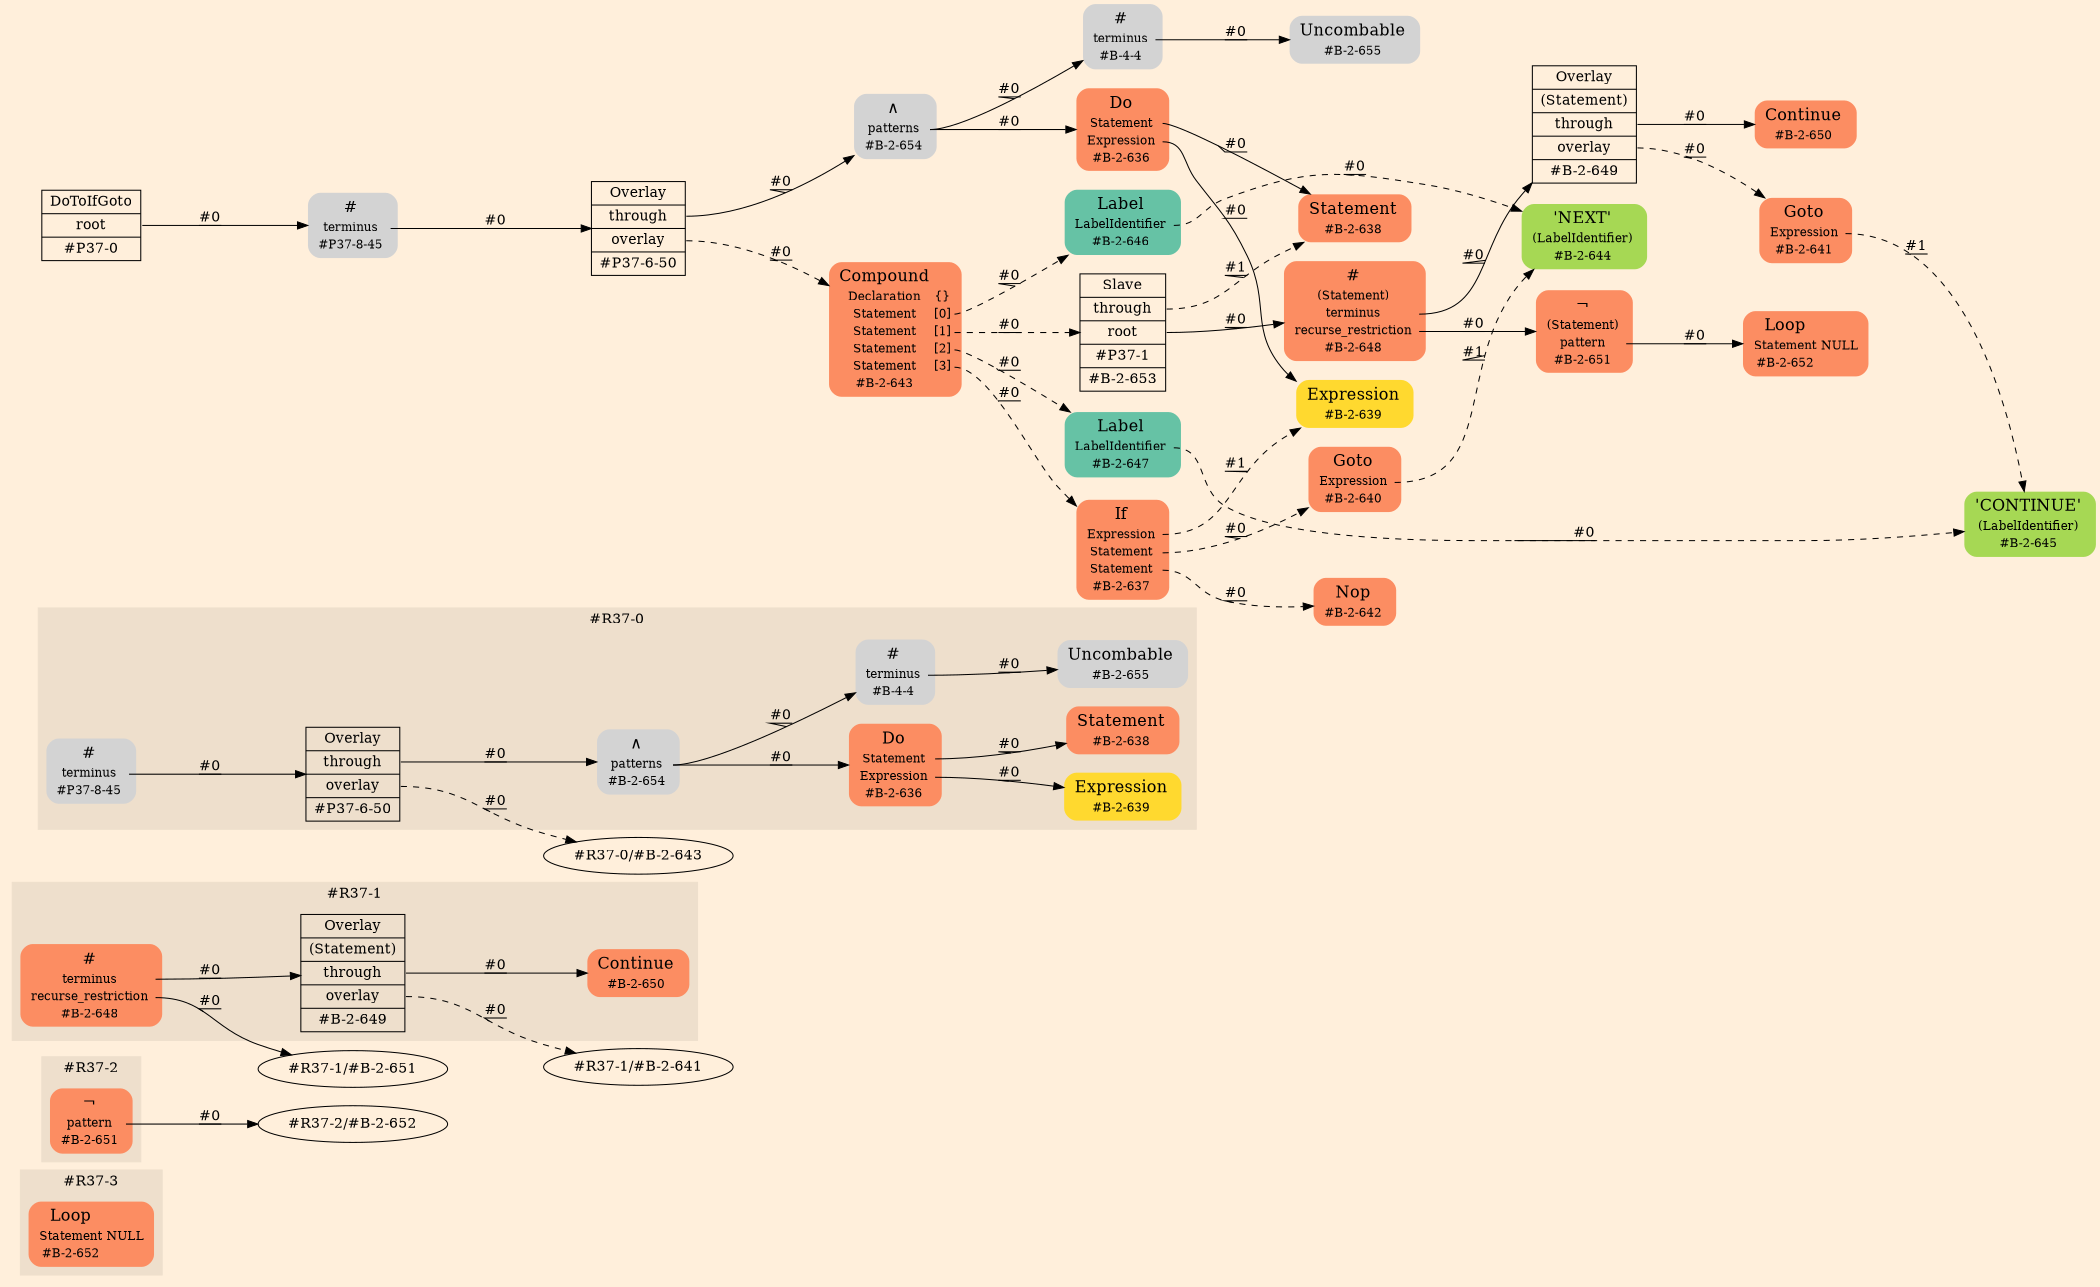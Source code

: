 digraph Inferno {
graph [
rankdir = "LR"
ranksep = 1.0
size = "14,20"
bgcolor = antiquewhite1
color = black
fontcolor = black
];
node [
];
subgraph "cluster#R37-3" {
label = "#R37-3"
style = "filled"
color = antiquewhite2
"#R37-3/#B-2-652" [
shape = "plaintext"
fillcolor = "/set28/2"
label = <<TABLE BORDER="0" CELLBORDER="0" CELLSPACING="0">
 <TR>
  <TD><FONT POINT-SIZE="16.0">Loop</FONT></TD>
  <TD></TD>
 </TR>
 <TR>
  <TD>Statement</TD>
  <TD PORT="port0">NULL</TD>
 </TR>
 <TR>
  <TD>#B-2-652</TD>
  <TD PORT="port1"></TD>
 </TR>
</TABLE>>
style = "rounded,filled"
fontsize = "12"
];
}
subgraph "cluster#R37-2" {
label = "#R37-2"
style = "filled"
color = antiquewhite2
"#R37-2/#B-2-651" [
shape = "plaintext"
fillcolor = "/set28/2"
label = <<TABLE BORDER="0" CELLBORDER="0" CELLSPACING="0">
 <TR>
  <TD><FONT POINT-SIZE="16.0">¬</FONT></TD>
  <TD></TD>
 </TR>
 <TR>
  <TD>pattern</TD>
  <TD PORT="port0"></TD>
 </TR>
 <TR>
  <TD>#B-2-651</TD>
  <TD PORT="port1"></TD>
 </TR>
</TABLE>>
style = "rounded,filled"
fontsize = "12"
];
}
subgraph "cluster#R37-1" {
label = "#R37-1"
style = "filled"
color = antiquewhite2
"#R37-1/#B-2-650" [
shape = "plaintext"
fillcolor = "/set28/2"
label = <<TABLE BORDER="0" CELLBORDER="0" CELLSPACING="0">
 <TR>
  <TD><FONT POINT-SIZE="16.0">Continue</FONT></TD>
  <TD></TD>
 </TR>
 <TR>
  <TD>#B-2-650</TD>
  <TD PORT="port0"></TD>
 </TR>
</TABLE>>
style = "rounded,filled"
fontsize = "12"
];
"#R37-1/#B-2-648" [
shape = "plaintext"
fillcolor = "/set28/2"
label = <<TABLE BORDER="0" CELLBORDER="0" CELLSPACING="0">
 <TR>
  <TD><FONT POINT-SIZE="16.0">#</FONT></TD>
  <TD></TD>
 </TR>
 <TR>
  <TD>terminus</TD>
  <TD PORT="port0"></TD>
 </TR>
 <TR>
  <TD>recurse_restriction</TD>
  <TD PORT="port1"></TD>
 </TR>
 <TR>
  <TD>#B-2-648</TD>
  <TD PORT="port2"></TD>
 </TR>
</TABLE>>
style = "rounded,filled"
fontsize = "12"
];
"#R37-1/#B-2-649" [
shape = "record"
fillcolor = antiquewhite2
label = "<fixed> Overlay | <port0> (Statement) | <port1> through | <port2> overlay | <port3> #B-2-649"
style = "filled"
fontsize = "14"
color = black
fontcolor = black
];
}
subgraph "cluster#R37-0" {
label = "#R37-0"
style = "filled"
color = antiquewhite2
"#R37-0/#B-2-655" [
shape = "plaintext"
label = <<TABLE BORDER="0" CELLBORDER="0" CELLSPACING="0">
 <TR>
  <TD><FONT POINT-SIZE="16.0">Uncombable</FONT></TD>
  <TD></TD>
 </TR>
 <TR>
  <TD>#B-2-655</TD>
  <TD PORT="port0"></TD>
 </TR>
</TABLE>>
style = "rounded,filled"
fontsize = "12"
];
"#R37-0/#P37-8-45" [
shape = "plaintext"
label = <<TABLE BORDER="0" CELLBORDER="0" CELLSPACING="0">
 <TR>
  <TD><FONT POINT-SIZE="16.0">#</FONT></TD>
  <TD></TD>
 </TR>
 <TR>
  <TD>terminus</TD>
  <TD PORT="port0"></TD>
 </TR>
 <TR>
  <TD>#P37-8-45</TD>
  <TD PORT="port1"></TD>
 </TR>
</TABLE>>
style = "rounded,filled"
fontsize = "12"
];
"#R37-0/#B-2-636" [
shape = "plaintext"
fillcolor = "/set28/2"
label = <<TABLE BORDER="0" CELLBORDER="0" CELLSPACING="0">
 <TR>
  <TD><FONT POINT-SIZE="16.0">Do</FONT></TD>
  <TD></TD>
 </TR>
 <TR>
  <TD>Statement</TD>
  <TD PORT="port0"></TD>
 </TR>
 <TR>
  <TD>Expression</TD>
  <TD PORT="port1"></TD>
 </TR>
 <TR>
  <TD>#B-2-636</TD>
  <TD PORT="port2"></TD>
 </TR>
</TABLE>>
style = "rounded,filled"
fontsize = "12"
];
"#R37-0/#B-2-654" [
shape = "plaintext"
label = <<TABLE BORDER="0" CELLBORDER="0" CELLSPACING="0">
 <TR>
  <TD><FONT POINT-SIZE="16.0">∧</FONT></TD>
  <TD></TD>
 </TR>
 <TR>
  <TD>patterns</TD>
  <TD PORT="port0"></TD>
 </TR>
 <TR>
  <TD>#B-2-654</TD>
  <TD PORT="port1"></TD>
 </TR>
</TABLE>>
style = "rounded,filled"
fontsize = "12"
];
"#R37-0/#B-4-4" [
shape = "plaintext"
label = <<TABLE BORDER="0" CELLBORDER="0" CELLSPACING="0">
 <TR>
  <TD><FONT POINT-SIZE="16.0">#</FONT></TD>
  <TD></TD>
 </TR>
 <TR>
  <TD>terminus</TD>
  <TD PORT="port0"></TD>
 </TR>
 <TR>
  <TD>#B-4-4</TD>
  <TD PORT="port1"></TD>
 </TR>
</TABLE>>
style = "rounded,filled"
fontsize = "12"
];
"#R37-0/#B-2-639" [
shape = "plaintext"
fillcolor = "/set28/6"
label = <<TABLE BORDER="0" CELLBORDER="0" CELLSPACING="0">
 <TR>
  <TD><FONT POINT-SIZE="16.0">Expression</FONT></TD>
  <TD></TD>
 </TR>
 <TR>
  <TD>#B-2-639</TD>
  <TD PORT="port0"></TD>
 </TR>
</TABLE>>
style = "rounded,filled"
fontsize = "12"
];
"#R37-0/#P37-6-50" [
shape = "record"
fillcolor = antiquewhite2
label = "<fixed> Overlay | <port0> through | <port1> overlay | <port2> #P37-6-50"
style = "filled"
fontsize = "14"
color = black
fontcolor = black
];
"#R37-0/#B-2-638" [
shape = "plaintext"
fillcolor = "/set28/2"
label = <<TABLE BORDER="0" CELLBORDER="0" CELLSPACING="0">
 <TR>
  <TD><FONT POINT-SIZE="16.0">Statement</FONT></TD>
  <TD></TD>
 </TR>
 <TR>
  <TD>#B-2-638</TD>
  <TD PORT="port0"></TD>
 </TR>
</TABLE>>
style = "rounded,filled"
fontsize = "12"
];
}
"CR#P37-0" [
shape = "record"
fillcolor = antiquewhite1
label = "<fixed> DoToIfGoto | <port0> root | <port1> #P37-0"
style = "filled"
fontsize = "14"
color = black
fontcolor = black
];
"#P37-8-45" [
shape = "plaintext"
label = <<TABLE BORDER="0" CELLBORDER="0" CELLSPACING="0">
 <TR>
  <TD><FONT POINT-SIZE="16.0">#</FONT></TD>
  <TD></TD>
 </TR>
 <TR>
  <TD>terminus</TD>
  <TD PORT="port0"></TD>
 </TR>
 <TR>
  <TD>#P37-8-45</TD>
  <TD PORT="port1"></TD>
 </TR>
</TABLE>>
style = "rounded,filled"
fontsize = "12"
];
"#P37-6-50" [
shape = "record"
fillcolor = antiquewhite1
label = "<fixed> Overlay | <port0> through | <port1> overlay | <port2> #P37-6-50"
style = "filled"
fontsize = "14"
color = black
fontcolor = black
];
"#B-2-654" [
shape = "plaintext"
label = <<TABLE BORDER="0" CELLBORDER="0" CELLSPACING="0">
 <TR>
  <TD><FONT POINT-SIZE="16.0">∧</FONT></TD>
  <TD></TD>
 </TR>
 <TR>
  <TD>patterns</TD>
  <TD PORT="port0"></TD>
 </TR>
 <TR>
  <TD>#B-2-654</TD>
  <TD PORT="port1"></TD>
 </TR>
</TABLE>>
style = "rounded,filled"
fontsize = "12"
];
"#B-2-636" [
shape = "plaintext"
fillcolor = "/set28/2"
label = <<TABLE BORDER="0" CELLBORDER="0" CELLSPACING="0">
 <TR>
  <TD><FONT POINT-SIZE="16.0">Do</FONT></TD>
  <TD></TD>
 </TR>
 <TR>
  <TD>Statement</TD>
  <TD PORT="port0"></TD>
 </TR>
 <TR>
  <TD>Expression</TD>
  <TD PORT="port1"></TD>
 </TR>
 <TR>
  <TD>#B-2-636</TD>
  <TD PORT="port2"></TD>
 </TR>
</TABLE>>
style = "rounded,filled"
fontsize = "12"
];
"#B-2-638" [
shape = "plaintext"
fillcolor = "/set28/2"
label = <<TABLE BORDER="0" CELLBORDER="0" CELLSPACING="0">
 <TR>
  <TD><FONT POINT-SIZE="16.0">Statement</FONT></TD>
  <TD></TD>
 </TR>
 <TR>
  <TD>#B-2-638</TD>
  <TD PORT="port0"></TD>
 </TR>
</TABLE>>
style = "rounded,filled"
fontsize = "12"
];
"#B-2-639" [
shape = "plaintext"
fillcolor = "/set28/6"
label = <<TABLE BORDER="0" CELLBORDER="0" CELLSPACING="0">
 <TR>
  <TD><FONT POINT-SIZE="16.0">Expression</FONT></TD>
  <TD></TD>
 </TR>
 <TR>
  <TD>#B-2-639</TD>
  <TD PORT="port0"></TD>
 </TR>
</TABLE>>
style = "rounded,filled"
fontsize = "12"
];
"#B-4-4" [
shape = "plaintext"
label = <<TABLE BORDER="0" CELLBORDER="0" CELLSPACING="0">
 <TR>
  <TD><FONT POINT-SIZE="16.0">#</FONT></TD>
  <TD></TD>
 </TR>
 <TR>
  <TD>terminus</TD>
  <TD PORT="port0"></TD>
 </TR>
 <TR>
  <TD>#B-4-4</TD>
  <TD PORT="port1"></TD>
 </TR>
</TABLE>>
style = "rounded,filled"
fontsize = "12"
];
"#B-2-655" [
shape = "plaintext"
label = <<TABLE BORDER="0" CELLBORDER="0" CELLSPACING="0">
 <TR>
  <TD><FONT POINT-SIZE="16.0">Uncombable</FONT></TD>
  <TD></TD>
 </TR>
 <TR>
  <TD>#B-2-655</TD>
  <TD PORT="port0"></TD>
 </TR>
</TABLE>>
style = "rounded,filled"
fontsize = "12"
];
"#B-2-643" [
shape = "plaintext"
fillcolor = "/set28/2"
label = <<TABLE BORDER="0" CELLBORDER="0" CELLSPACING="0">
 <TR>
  <TD><FONT POINT-SIZE="16.0">Compound</FONT></TD>
  <TD></TD>
 </TR>
 <TR>
  <TD>Declaration</TD>
  <TD PORT="port0">{}</TD>
 </TR>
 <TR>
  <TD>Statement</TD>
  <TD PORT="port1">[0]</TD>
 </TR>
 <TR>
  <TD>Statement</TD>
  <TD PORT="port2">[1]</TD>
 </TR>
 <TR>
  <TD>Statement</TD>
  <TD PORT="port3">[2]</TD>
 </TR>
 <TR>
  <TD>Statement</TD>
  <TD PORT="port4">[3]</TD>
 </TR>
 <TR>
  <TD>#B-2-643</TD>
  <TD PORT="port5"></TD>
 </TR>
</TABLE>>
style = "rounded,filled"
fontsize = "12"
];
"#B-2-646" [
shape = "plaintext"
fillcolor = "/set28/1"
label = <<TABLE BORDER="0" CELLBORDER="0" CELLSPACING="0">
 <TR>
  <TD><FONT POINT-SIZE="16.0">Label</FONT></TD>
  <TD></TD>
 </TR>
 <TR>
  <TD>LabelIdentifier</TD>
  <TD PORT="port0"></TD>
 </TR>
 <TR>
  <TD>#B-2-646</TD>
  <TD PORT="port1"></TD>
 </TR>
</TABLE>>
style = "rounded,filled"
fontsize = "12"
];
"#B-2-644" [
shape = "plaintext"
fillcolor = "/set28/5"
label = <<TABLE BORDER="0" CELLBORDER="0" CELLSPACING="0">
 <TR>
  <TD><FONT POINT-SIZE="16.0">'NEXT'</FONT></TD>
  <TD></TD>
 </TR>
 <TR>
  <TD>(LabelIdentifier)</TD>
  <TD PORT="port0"></TD>
 </TR>
 <TR>
  <TD>#B-2-644</TD>
  <TD PORT="port1"></TD>
 </TR>
</TABLE>>
style = "rounded,filled"
fontsize = "12"
];
"#B-2-653" [
shape = "record"
fillcolor = antiquewhite1
label = "<fixed> Slave | <port0> through | <port1> root | <port2> #P37-1 | <port3> #B-2-653"
style = "filled"
fontsize = "14"
color = black
fontcolor = black
];
"#B-2-648" [
shape = "plaintext"
fillcolor = "/set28/2"
label = <<TABLE BORDER="0" CELLBORDER="0" CELLSPACING="0">
 <TR>
  <TD><FONT POINT-SIZE="16.0">#</FONT></TD>
  <TD></TD>
 </TR>
 <TR>
  <TD>(Statement)</TD>
  <TD PORT="port0"></TD>
 </TR>
 <TR>
  <TD>terminus</TD>
  <TD PORT="port1"></TD>
 </TR>
 <TR>
  <TD>recurse_restriction</TD>
  <TD PORT="port2"></TD>
 </TR>
 <TR>
  <TD>#B-2-648</TD>
  <TD PORT="port3"></TD>
 </TR>
</TABLE>>
style = "rounded,filled"
fontsize = "12"
];
"#B-2-649" [
shape = "record"
fillcolor = antiquewhite1
label = "<fixed> Overlay | <port0> (Statement) | <port1> through | <port2> overlay | <port3> #B-2-649"
style = "filled"
fontsize = "14"
color = black
fontcolor = black
];
"#B-2-650" [
shape = "plaintext"
fillcolor = "/set28/2"
label = <<TABLE BORDER="0" CELLBORDER="0" CELLSPACING="0">
 <TR>
  <TD><FONT POINT-SIZE="16.0">Continue</FONT></TD>
  <TD></TD>
 </TR>
 <TR>
  <TD>#B-2-650</TD>
  <TD PORT="port0"></TD>
 </TR>
</TABLE>>
style = "rounded,filled"
fontsize = "12"
];
"#B-2-641" [
shape = "plaintext"
fillcolor = "/set28/2"
label = <<TABLE BORDER="0" CELLBORDER="0" CELLSPACING="0">
 <TR>
  <TD><FONT POINT-SIZE="16.0">Goto</FONT></TD>
  <TD></TD>
 </TR>
 <TR>
  <TD>Expression</TD>
  <TD PORT="port0"></TD>
 </TR>
 <TR>
  <TD>#B-2-641</TD>
  <TD PORT="port1"></TD>
 </TR>
</TABLE>>
style = "rounded,filled"
fontsize = "12"
];
"#B-2-645" [
shape = "plaintext"
fillcolor = "/set28/5"
label = <<TABLE BORDER="0" CELLBORDER="0" CELLSPACING="0">
 <TR>
  <TD><FONT POINT-SIZE="16.0">'CONTINUE'</FONT></TD>
  <TD></TD>
 </TR>
 <TR>
  <TD>(LabelIdentifier)</TD>
  <TD PORT="port0"></TD>
 </TR>
 <TR>
  <TD>#B-2-645</TD>
  <TD PORT="port1"></TD>
 </TR>
</TABLE>>
style = "rounded,filled"
fontsize = "12"
];
"#B-2-651" [
shape = "plaintext"
fillcolor = "/set28/2"
label = <<TABLE BORDER="0" CELLBORDER="0" CELLSPACING="0">
 <TR>
  <TD><FONT POINT-SIZE="16.0">¬</FONT></TD>
  <TD></TD>
 </TR>
 <TR>
  <TD>(Statement)</TD>
  <TD PORT="port0"></TD>
 </TR>
 <TR>
  <TD>pattern</TD>
  <TD PORT="port1"></TD>
 </TR>
 <TR>
  <TD>#B-2-651</TD>
  <TD PORT="port2"></TD>
 </TR>
</TABLE>>
style = "rounded,filled"
fontsize = "12"
];
"#B-2-652" [
shape = "plaintext"
fillcolor = "/set28/2"
label = <<TABLE BORDER="0" CELLBORDER="0" CELLSPACING="0">
 <TR>
  <TD><FONT POINT-SIZE="16.0">Loop</FONT></TD>
  <TD></TD>
 </TR>
 <TR>
  <TD>Statement</TD>
  <TD PORT="port0">NULL</TD>
 </TR>
 <TR>
  <TD>#B-2-652</TD>
  <TD PORT="port1"></TD>
 </TR>
</TABLE>>
style = "rounded,filled"
fontsize = "12"
];
"#B-2-647" [
shape = "plaintext"
fillcolor = "/set28/1"
label = <<TABLE BORDER="0" CELLBORDER="0" CELLSPACING="0">
 <TR>
  <TD><FONT POINT-SIZE="16.0">Label</FONT></TD>
  <TD></TD>
 </TR>
 <TR>
  <TD>LabelIdentifier</TD>
  <TD PORT="port0"></TD>
 </TR>
 <TR>
  <TD>#B-2-647</TD>
  <TD PORT="port1"></TD>
 </TR>
</TABLE>>
style = "rounded,filled"
fontsize = "12"
];
"#B-2-637" [
shape = "plaintext"
fillcolor = "/set28/2"
label = <<TABLE BORDER="0" CELLBORDER="0" CELLSPACING="0">
 <TR>
  <TD><FONT POINT-SIZE="16.0">If</FONT></TD>
  <TD></TD>
 </TR>
 <TR>
  <TD>Expression</TD>
  <TD PORT="port0"></TD>
 </TR>
 <TR>
  <TD>Statement</TD>
  <TD PORT="port1"></TD>
 </TR>
 <TR>
  <TD>Statement</TD>
  <TD PORT="port2"></TD>
 </TR>
 <TR>
  <TD>#B-2-637</TD>
  <TD PORT="port3"></TD>
 </TR>
</TABLE>>
style = "rounded,filled"
fontsize = "12"
];
"#B-2-640" [
shape = "plaintext"
fillcolor = "/set28/2"
label = <<TABLE BORDER="0" CELLBORDER="0" CELLSPACING="0">
 <TR>
  <TD><FONT POINT-SIZE="16.0">Goto</FONT></TD>
  <TD></TD>
 </TR>
 <TR>
  <TD>Expression</TD>
  <TD PORT="port0"></TD>
 </TR>
 <TR>
  <TD>#B-2-640</TD>
  <TD PORT="port1"></TD>
 </TR>
</TABLE>>
style = "rounded,filled"
fontsize = "12"
];
"#B-2-642" [
shape = "plaintext"
fillcolor = "/set28/2"
label = <<TABLE BORDER="0" CELLBORDER="0" CELLSPACING="0">
 <TR>
  <TD><FONT POINT-SIZE="16.0">Nop</FONT></TD>
  <TD></TD>
 </TR>
 <TR>
  <TD>#B-2-642</TD>
  <TD PORT="port0"></TD>
 </TR>
</TABLE>>
style = "rounded,filled"
fontsize = "12"
];
"CR#P37-0":port0 -> "#P37-8-45" [style="solid"
label = "#0"
decorate = true
color = black
fontcolor = black
];
"#P37-8-45":port0 -> "#P37-6-50" [style="solid"
label = "#0"
decorate = true
color = black
fontcolor = black
];
"#P37-6-50":port0 -> "#B-2-654" [style="solid"
label = "#0"
decorate = true
color = black
fontcolor = black
];
"#P37-6-50":port1 -> "#B-2-643" [style="dashed"
label = "#0"
decorate = true
color = black
fontcolor = black
];
"#B-2-654":port0 -> "#B-2-636" [style="solid"
label = "#0"
decorate = true
color = black
fontcolor = black
];
"#B-2-654":port0 -> "#B-4-4" [style="solid"
label = "#0"
decorate = true
color = black
fontcolor = black
];
"#B-2-636":port0 -> "#B-2-638" [style="solid"
label = "#0"
decorate = true
color = black
fontcolor = black
];
"#B-2-636":port1 -> "#B-2-639" [style="solid"
label = "#0"
decorate = true
color = black
fontcolor = black
];
"#B-4-4":port0 -> "#B-2-655" [style="solid"
label = "#0"
decorate = true
color = black
fontcolor = black
];
"#B-2-643":port1 -> "#B-2-646" [style="dashed"
label = "#0"
decorate = true
color = black
fontcolor = black
];
"#B-2-643":port2 -> "#B-2-653" [style="dashed"
label = "#0"
decorate = true
color = black
fontcolor = black
];
"#B-2-643":port3 -> "#B-2-647" [style="dashed"
label = "#0"
decorate = true
color = black
fontcolor = black
];
"#B-2-643":port4 -> "#B-2-637" [style="dashed"
label = "#0"
decorate = true
color = black
fontcolor = black
];
"#B-2-646":port0 -> "#B-2-644" [style="dashed"
label = "#0"
decorate = true
color = black
fontcolor = black
];
"#B-2-653":port0 -> "#B-2-638" [style="dashed"
label = "#1"
decorate = true
color = black
fontcolor = black
];
"#B-2-653":port1 -> "#B-2-648" [style="solid"
label = "#0"
decorate = true
color = black
fontcolor = black
];
"#B-2-648":port1 -> "#B-2-649" [style="solid"
label = "#0"
decorate = true
color = black
fontcolor = black
];
"#B-2-648":port2 -> "#B-2-651" [style="solid"
label = "#0"
decorate = true
color = black
fontcolor = black
];
"#B-2-649":port1 -> "#B-2-650" [style="solid"
label = "#0"
decorate = true
color = black
fontcolor = black
];
"#B-2-649":port2 -> "#B-2-641" [style="dashed"
label = "#0"
decorate = true
color = black
fontcolor = black
];
"#B-2-641":port0 -> "#B-2-645" [style="dashed"
label = "#1"
decorate = true
color = black
fontcolor = black
];
"#B-2-651":port1 -> "#B-2-652" [style="solid"
label = "#0"
decorate = true
color = black
fontcolor = black
];
"#B-2-647":port0 -> "#B-2-645" [style="dashed"
label = "#0"
decorate = true
color = black
fontcolor = black
];
"#B-2-637":port0 -> "#B-2-639" [style="dashed"
label = "#1"
decorate = true
color = black
fontcolor = black
];
"#B-2-637":port1 -> "#B-2-640" [style="dashed"
label = "#0"
decorate = true
color = black
fontcolor = black
];
"#B-2-637":port2 -> "#B-2-642" [style="dashed"
label = "#0"
decorate = true
color = black
fontcolor = black
];
"#B-2-640":port0 -> "#B-2-644" [style="dashed"
label = "#1"
decorate = true
color = black
fontcolor = black
];
"#R37-0/#P37-8-45":port0 -> "#R37-0/#P37-6-50" [style="solid"
label = "#0"
decorate = true
color = black
fontcolor = black
];
"#R37-0/#B-2-636":port0 -> "#R37-0/#B-2-638" [style="solid"
label = "#0"
decorate = true
color = black
fontcolor = black
];
"#R37-0/#B-2-636":port1 -> "#R37-0/#B-2-639" [style="solid"
label = "#0"
decorate = true
color = black
fontcolor = black
];
"#R37-0/#B-2-654":port0 -> "#R37-0/#B-2-636" [style="solid"
label = "#0"
decorate = true
color = black
fontcolor = black
];
"#R37-0/#B-2-654":port0 -> "#R37-0/#B-4-4" [style="solid"
label = "#0"
decorate = true
color = black
fontcolor = black
];
"#R37-0/#B-4-4":port0 -> "#R37-0/#B-2-655" [style="solid"
label = "#0"
decorate = true
color = black
fontcolor = black
];
"#R37-0/#P37-6-50":port0 -> "#R37-0/#B-2-654" [style="solid"
label = "#0"
decorate = true
color = black
fontcolor = black
];
"#R37-0/#P37-6-50":port1 -> "#R37-0/#B-2-643" [style="dashed"
label = "#0"
decorate = true
color = black
fontcolor = black
];
"#R37-1/#B-2-648":port0 -> "#R37-1/#B-2-649" [style="solid"
label = "#0"
decorate = true
color = black
fontcolor = black
];
"#R37-1/#B-2-648":port1 -> "#R37-1/#B-2-651" [style="solid"
label = "#0"
decorate = true
color = black
fontcolor = black
];
"#R37-1/#B-2-649":port1 -> "#R37-1/#B-2-650" [style="solid"
label = "#0"
decorate = true
color = black
fontcolor = black
];
"#R37-1/#B-2-649":port2 -> "#R37-1/#B-2-641" [style="dashed"
label = "#0"
decorate = true
color = black
fontcolor = black
];
"#R37-2/#B-2-651":port0 -> "#R37-2/#B-2-652" [style="solid"
label = "#0"
decorate = true
color = black
fontcolor = black
];
}
